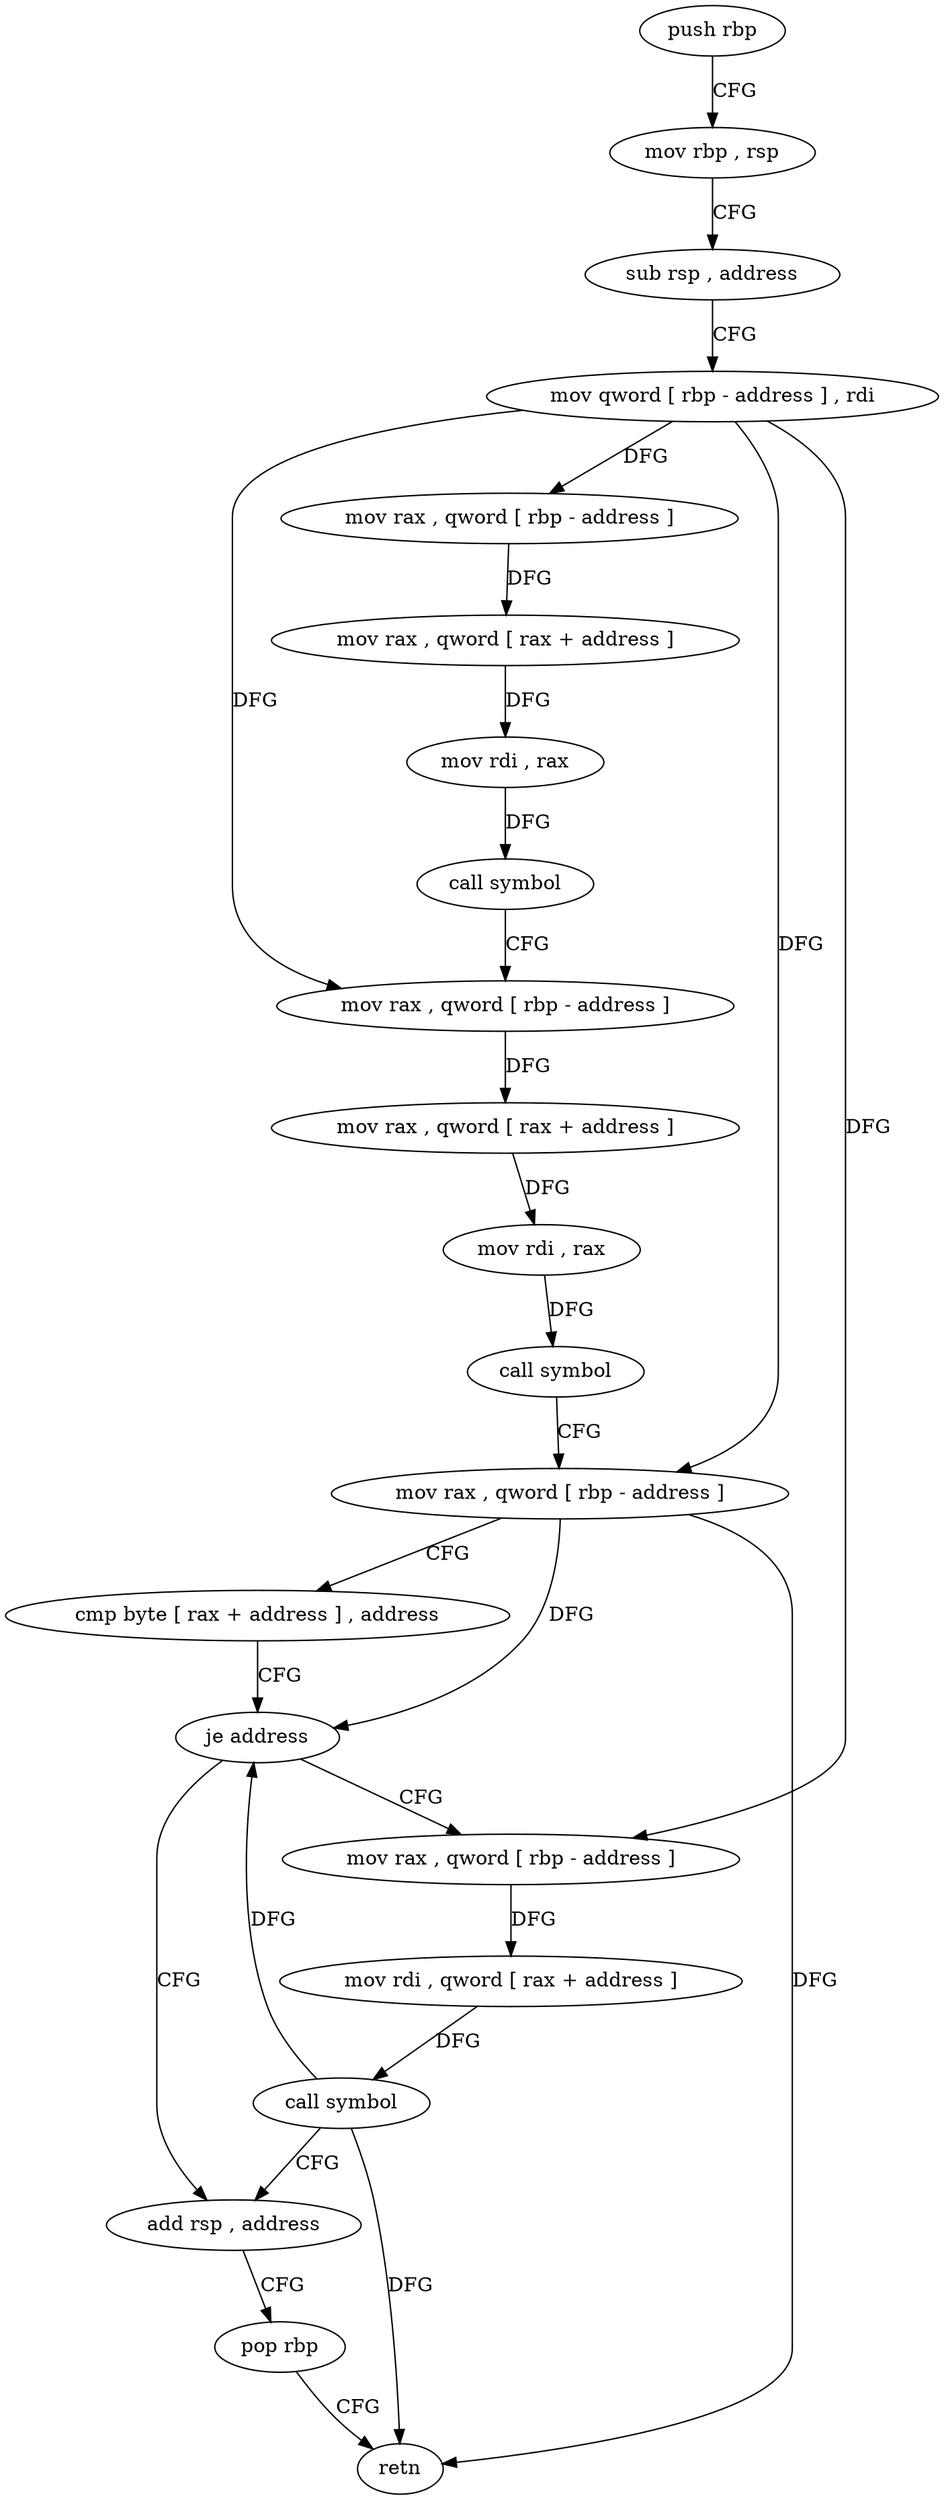 digraph "func" {
"4237584" [label = "push rbp" ]
"4237585" [label = "mov rbp , rsp" ]
"4237588" [label = "sub rsp , address" ]
"4237592" [label = "mov qword [ rbp - address ] , rdi" ]
"4237596" [label = "mov rax , qword [ rbp - address ]" ]
"4237600" [label = "mov rax , qword [ rax + address ]" ]
"4237604" [label = "mov rdi , rax" ]
"4237607" [label = "call symbol" ]
"4237612" [label = "mov rax , qword [ rbp - address ]" ]
"4237616" [label = "mov rax , qword [ rax + address ]" ]
"4237620" [label = "mov rdi , rax" ]
"4237623" [label = "call symbol" ]
"4237628" [label = "mov rax , qword [ rbp - address ]" ]
"4237632" [label = "cmp byte [ rax + address ] , address" ]
"4237639" [label = "je address" ]
"4237658" [label = "add rsp , address" ]
"4237645" [label = "mov rax , qword [ rbp - address ]" ]
"4237662" [label = "pop rbp" ]
"4237663" [label = "retn" ]
"4237649" [label = "mov rdi , qword [ rax + address ]" ]
"4237653" [label = "call symbol" ]
"4237584" -> "4237585" [ label = "CFG" ]
"4237585" -> "4237588" [ label = "CFG" ]
"4237588" -> "4237592" [ label = "CFG" ]
"4237592" -> "4237596" [ label = "DFG" ]
"4237592" -> "4237612" [ label = "DFG" ]
"4237592" -> "4237628" [ label = "DFG" ]
"4237592" -> "4237645" [ label = "DFG" ]
"4237596" -> "4237600" [ label = "DFG" ]
"4237600" -> "4237604" [ label = "DFG" ]
"4237604" -> "4237607" [ label = "DFG" ]
"4237607" -> "4237612" [ label = "CFG" ]
"4237612" -> "4237616" [ label = "DFG" ]
"4237616" -> "4237620" [ label = "DFG" ]
"4237620" -> "4237623" [ label = "DFG" ]
"4237623" -> "4237628" [ label = "CFG" ]
"4237628" -> "4237632" [ label = "CFG" ]
"4237628" -> "4237639" [ label = "DFG" ]
"4237628" -> "4237663" [ label = "DFG" ]
"4237632" -> "4237639" [ label = "CFG" ]
"4237639" -> "4237658" [ label = "CFG" ]
"4237639" -> "4237645" [ label = "CFG" ]
"4237658" -> "4237662" [ label = "CFG" ]
"4237645" -> "4237649" [ label = "DFG" ]
"4237662" -> "4237663" [ label = "CFG" ]
"4237649" -> "4237653" [ label = "DFG" ]
"4237653" -> "4237658" [ label = "CFG" ]
"4237653" -> "4237639" [ label = "DFG" ]
"4237653" -> "4237663" [ label = "DFG" ]
}
